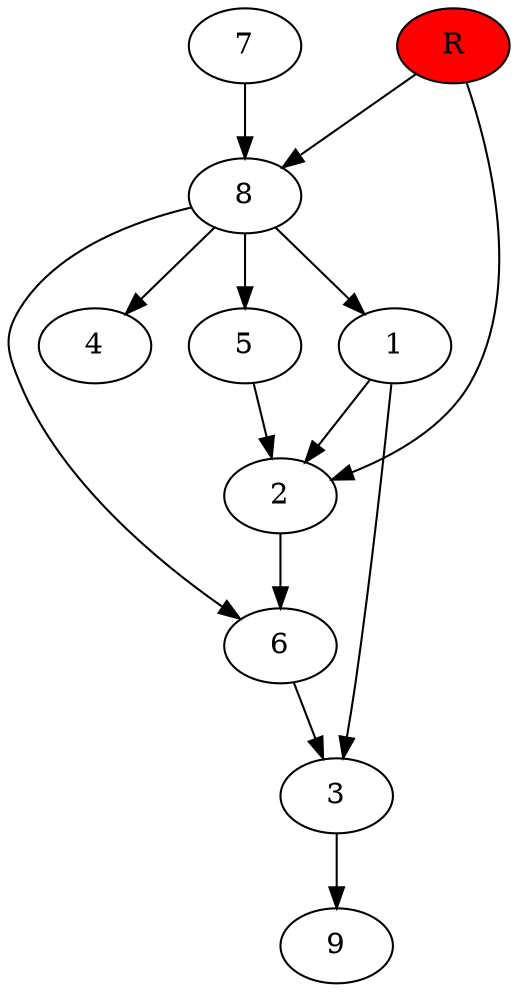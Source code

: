 digraph prb34837 {
	1
	2
	3
	4
	5
	6
	7
	8
	R [fillcolor="#ff0000" style=filled]
	1 -> 2
	1 -> 3
	2 -> 6
	3 -> 9
	5 -> 2
	6 -> 3
	7 -> 8
	8 -> 1
	8 -> 4
	8 -> 5
	8 -> 6
	R -> 2
	R -> 8
}

